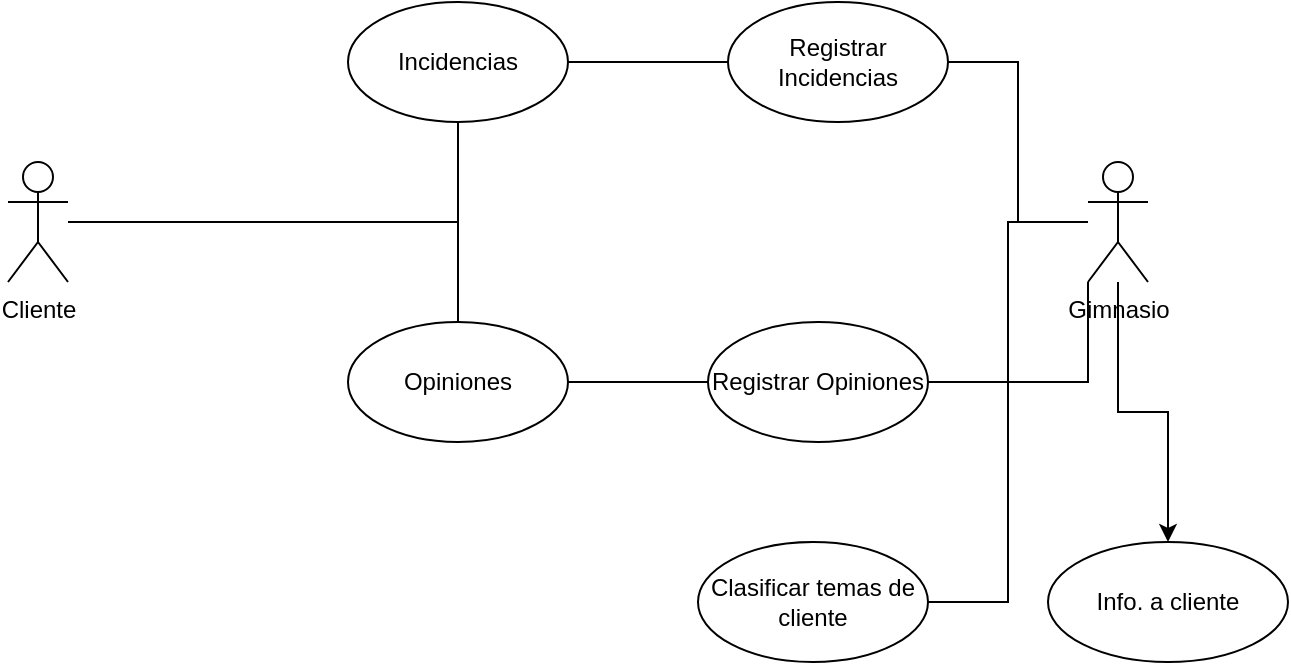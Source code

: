 <mxfile version="24.2.3" type="github">
  <diagram name="Página-1" id="C_jm1q3ndDfuIuz1euPc">
    <mxGraphModel dx="1701" dy="948" grid="1" gridSize="10" guides="1" tooltips="1" connect="1" arrows="1" fold="1" page="1" pageScale="1" pageWidth="827" pageHeight="1169" math="0" shadow="0">
      <root>
        <mxCell id="0" />
        <mxCell id="1" parent="0" />
        <mxCell id="yHnqoDaLgagb68PyRmn7-3" value="" style="edgeStyle=orthogonalEdgeStyle;rounded=0;orthogonalLoop=1;jettySize=auto;html=1;entryX=0.5;entryY=1;entryDx=0;entryDy=0;endArrow=none;endFill=0;" edge="1" parent="1" source="yHnqoDaLgagb68PyRmn7-1" target="yHnqoDaLgagb68PyRmn7-4">
          <mxGeometry relative="1" as="geometry">
            <mxPoint x="374" y="230" as="targetPoint" />
          </mxGeometry>
        </mxCell>
        <mxCell id="yHnqoDaLgagb68PyRmn7-9" style="edgeStyle=orthogonalEdgeStyle;rounded=0;orthogonalLoop=1;jettySize=auto;html=1;endArrow=none;endFill=0;" edge="1" parent="1" source="yHnqoDaLgagb68PyRmn7-1" target="yHnqoDaLgagb68PyRmn7-10">
          <mxGeometry relative="1" as="geometry">
            <mxPoint x="320" y="380" as="targetPoint" />
          </mxGeometry>
        </mxCell>
        <mxCell id="yHnqoDaLgagb68PyRmn7-1" value="Cliente" style="shape=umlActor;verticalLabelPosition=bottom;verticalAlign=top;html=1;outlineConnect=0;" vertex="1" parent="1">
          <mxGeometry x="90" y="280" width="30" height="60" as="geometry" />
        </mxCell>
        <mxCell id="yHnqoDaLgagb68PyRmn7-8" style="edgeStyle=orthogonalEdgeStyle;rounded=0;orthogonalLoop=1;jettySize=auto;html=1;entryX=0;entryY=0.5;entryDx=0;entryDy=0;endArrow=none;endFill=0;" edge="1" parent="1" source="yHnqoDaLgagb68PyRmn7-4" target="yHnqoDaLgagb68PyRmn7-6">
          <mxGeometry relative="1" as="geometry" />
        </mxCell>
        <mxCell id="yHnqoDaLgagb68PyRmn7-4" value="Incidencias" style="ellipse;whiteSpace=wrap;html=1;" vertex="1" parent="1">
          <mxGeometry x="260" y="200" width="110" height="60" as="geometry" />
        </mxCell>
        <mxCell id="yHnqoDaLgagb68PyRmn7-7" style="edgeStyle=orthogonalEdgeStyle;rounded=0;orthogonalLoop=1;jettySize=auto;html=1;entryX=1;entryY=0.5;entryDx=0;entryDy=0;endArrow=none;endFill=0;" edge="1" parent="1" source="yHnqoDaLgagb68PyRmn7-5" target="yHnqoDaLgagb68PyRmn7-6">
          <mxGeometry relative="1" as="geometry" />
        </mxCell>
        <mxCell id="yHnqoDaLgagb68PyRmn7-12" style="edgeStyle=orthogonalEdgeStyle;rounded=0;orthogonalLoop=1;jettySize=auto;html=1;exitX=0;exitY=1;exitDx=0;exitDy=0;exitPerimeter=0;entryX=1;entryY=0.5;entryDx=0;entryDy=0;endArrow=none;endFill=0;" edge="1" parent="1" source="yHnqoDaLgagb68PyRmn7-5" target="yHnqoDaLgagb68PyRmn7-11">
          <mxGeometry relative="1" as="geometry" />
        </mxCell>
        <mxCell id="yHnqoDaLgagb68PyRmn7-14" style="edgeStyle=orthogonalEdgeStyle;rounded=0;orthogonalLoop=1;jettySize=auto;html=1;entryX=1;entryY=0.5;entryDx=0;entryDy=0;endArrow=none;endFill=0;" edge="1" parent="1" source="yHnqoDaLgagb68PyRmn7-5" target="yHnqoDaLgagb68PyRmn7-16">
          <mxGeometry relative="1" as="geometry">
            <mxPoint x="640" y="520" as="targetPoint" />
          </mxGeometry>
        </mxCell>
        <mxCell id="yHnqoDaLgagb68PyRmn7-17" style="edgeStyle=orthogonalEdgeStyle;rounded=0;orthogonalLoop=1;jettySize=auto;html=1;" edge="1" parent="1" source="yHnqoDaLgagb68PyRmn7-5" target="yHnqoDaLgagb68PyRmn7-18">
          <mxGeometry relative="1" as="geometry">
            <mxPoint x="630" y="570" as="targetPoint" />
          </mxGeometry>
        </mxCell>
        <mxCell id="yHnqoDaLgagb68PyRmn7-5" value="Gimnasio" style="shape=umlActor;verticalLabelPosition=bottom;verticalAlign=top;html=1;outlineConnect=0;" vertex="1" parent="1">
          <mxGeometry x="630" y="280" width="30" height="60" as="geometry" />
        </mxCell>
        <mxCell id="yHnqoDaLgagb68PyRmn7-6" value="Registrar Incidencias" style="ellipse;whiteSpace=wrap;html=1;" vertex="1" parent="1">
          <mxGeometry x="450" y="200" width="110" height="60" as="geometry" />
        </mxCell>
        <mxCell id="yHnqoDaLgagb68PyRmn7-13" style="edgeStyle=orthogonalEdgeStyle;rounded=0;orthogonalLoop=1;jettySize=auto;html=1;exitX=1;exitY=0.5;exitDx=0;exitDy=0;entryX=0;entryY=0.5;entryDx=0;entryDy=0;endArrow=none;endFill=0;" edge="1" parent="1" source="yHnqoDaLgagb68PyRmn7-10" target="yHnqoDaLgagb68PyRmn7-11">
          <mxGeometry relative="1" as="geometry" />
        </mxCell>
        <mxCell id="yHnqoDaLgagb68PyRmn7-10" value="Opiniones" style="ellipse;whiteSpace=wrap;html=1;" vertex="1" parent="1">
          <mxGeometry x="260" y="360" width="110" height="60" as="geometry" />
        </mxCell>
        <mxCell id="yHnqoDaLgagb68PyRmn7-11" value="Registrar Opiniones" style="ellipse;whiteSpace=wrap;html=1;" vertex="1" parent="1">
          <mxGeometry x="440" y="360" width="110" height="60" as="geometry" />
        </mxCell>
        <mxCell id="yHnqoDaLgagb68PyRmn7-16" value="Clasificar temas de cliente" style="ellipse;whiteSpace=wrap;html=1;" vertex="1" parent="1">
          <mxGeometry x="435" y="470" width="115" height="60" as="geometry" />
        </mxCell>
        <mxCell id="yHnqoDaLgagb68PyRmn7-18" value="Info. a cliente" style="ellipse;whiteSpace=wrap;html=1;" vertex="1" parent="1">
          <mxGeometry x="610" y="470" width="120" height="60" as="geometry" />
        </mxCell>
      </root>
    </mxGraphModel>
  </diagram>
</mxfile>
